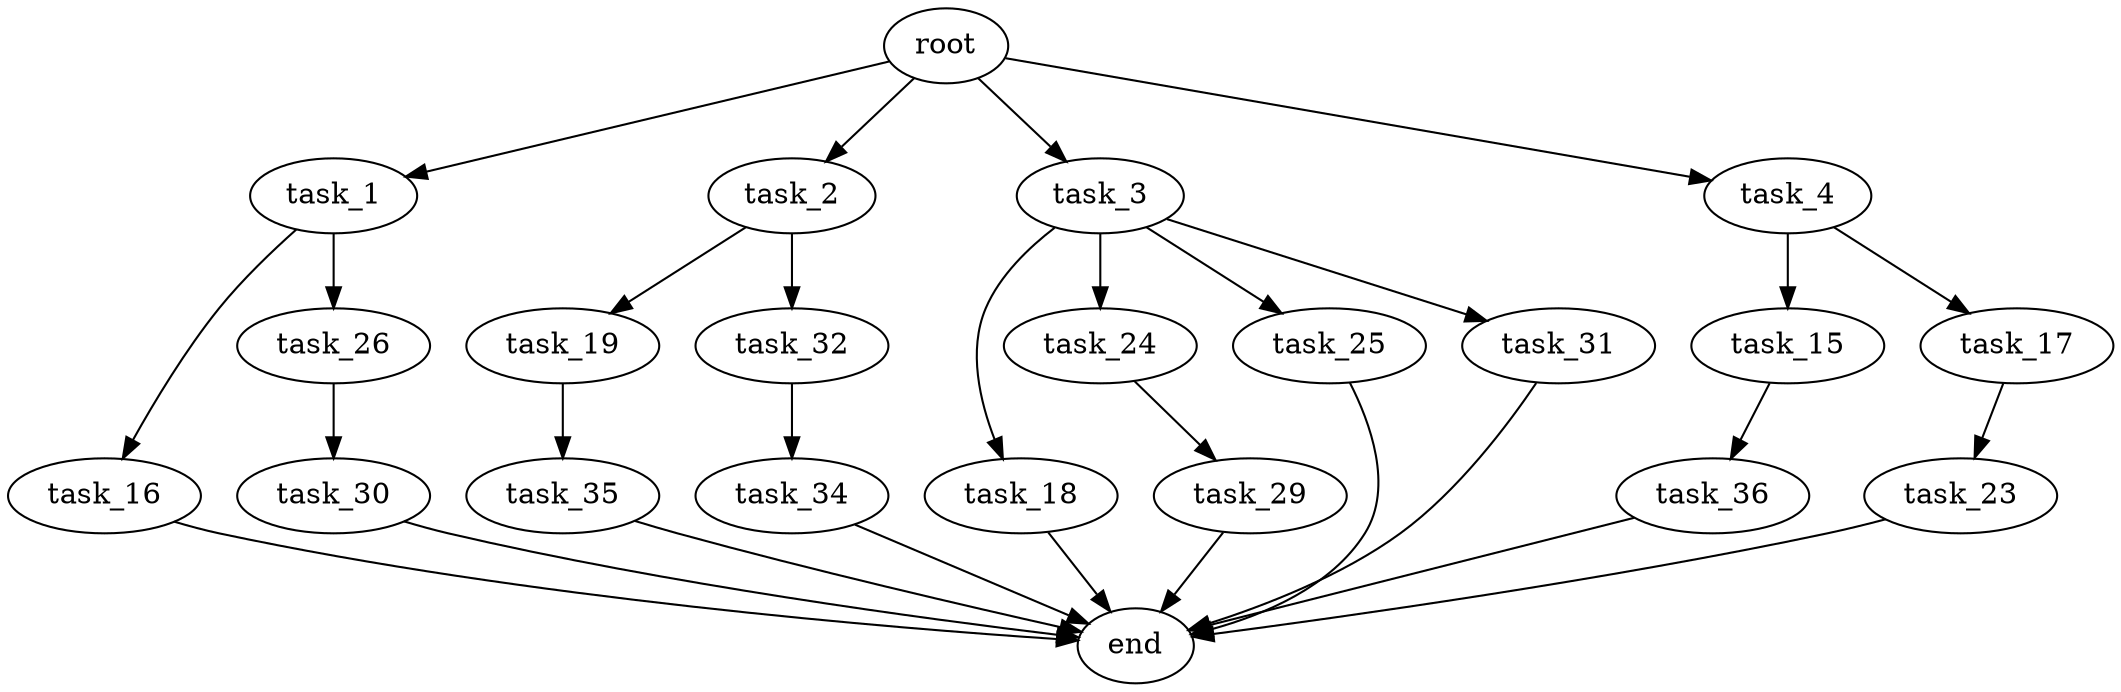 digraph G {
  root [size="0.000000"];
  task_1 [size="25662128246.000000"];
  task_2 [size="8589934592.000000"];
  task_3 [size="17531917646.000000"];
  task_4 [size="14375134587.000000"];
  task_15 [size="13860117760.000000"];
  task_16 [size="8589934592.000000"];
  task_17 [size="5840682124.000000"];
  task_18 [size="11639077415.000000"];
  task_19 [size="18086606195.000000"];
  task_23 [size="161337952909.000000"];
  task_24 [size="818690690.000000"];
  task_25 [size="46480704261.000000"];
  task_26 [size="17356061423.000000"];
  task_29 [size="16489411202.000000"];
  task_30 [size="7757015196.000000"];
  task_31 [size="134217728000.000000"];
  task_32 [size="1110598019053.000000"];
  task_34 [size="151950488011.000000"];
  task_35 [size="178978354344.000000"];
  task_36 [size="344111878058.000000"];
  end [size="0.000000"];

  root -> task_1 [size="1.000000"];
  root -> task_2 [size="1.000000"];
  root -> task_3 [size="1.000000"];
  root -> task_4 [size="1.000000"];
  task_1 -> task_16 [size="75497472.000000"];
  task_1 -> task_26 [size="75497472.000000"];
  task_2 -> task_19 [size="33554432.000000"];
  task_2 -> task_32 [size="33554432.000000"];
  task_3 -> task_18 [size="411041792.000000"];
  task_3 -> task_24 [size="411041792.000000"];
  task_3 -> task_25 [size="411041792.000000"];
  task_3 -> task_31 [size="411041792.000000"];
  task_4 -> task_15 [size="411041792.000000"];
  task_4 -> task_17 [size="411041792.000000"];
  task_15 -> task_36 [size="411041792.000000"];
  task_16 -> end [size="1.000000"];
  task_17 -> task_23 [size="679477248.000000"];
  task_18 -> end [size="1.000000"];
  task_19 -> task_35 [size="536870912.000000"];
  task_23 -> end [size="1.000000"];
  task_24 -> task_29 [size="75497472.000000"];
  task_25 -> end [size="1.000000"];
  task_26 -> task_30 [size="301989888.000000"];
  task_29 -> end [size="1.000000"];
  task_30 -> end [size="1.000000"];
  task_31 -> end [size="1.000000"];
  task_32 -> task_34 [size="679477248.000000"];
  task_34 -> end [size="1.000000"];
  task_35 -> end [size="1.000000"];
  task_36 -> end [size="1.000000"];
}
